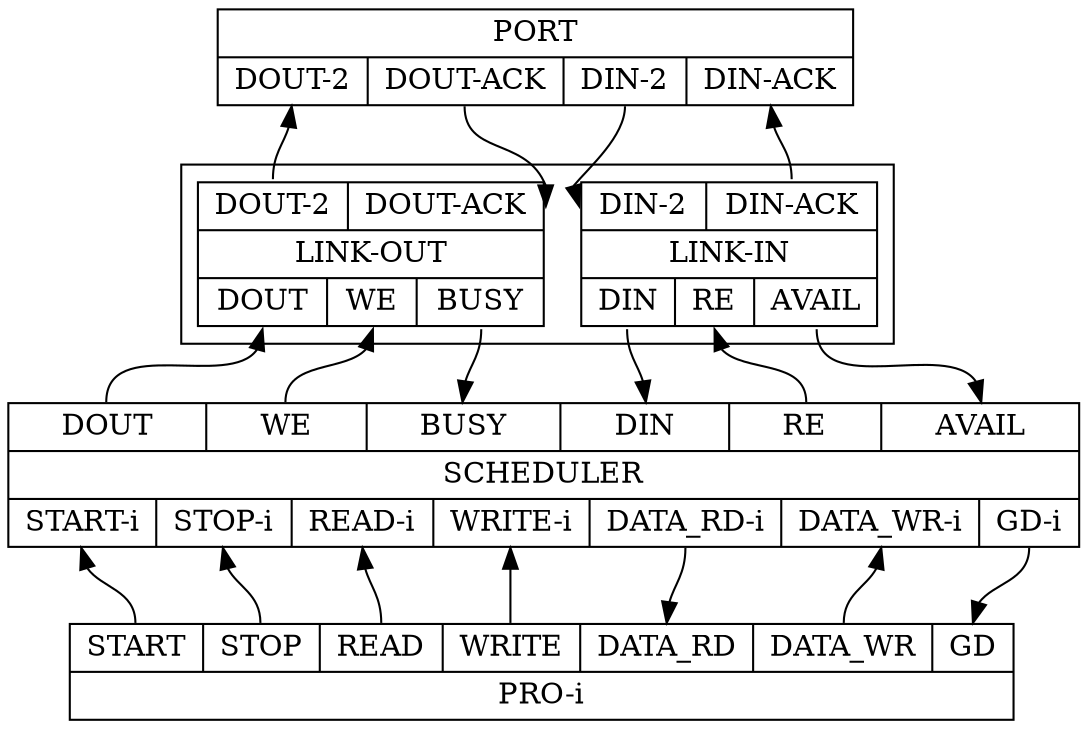 digraph H {
  PORT [shape=record,
        label="{PORT|\
                {<s1>DOUT-2|<s2>DOUT-ACK|<s3>DIN-2|<s4>DIN-ACK}}"];
  subgraph cluster0 {
    LINKOUT [shape=record,
            label="{{<e1>DOUT-2|<e2>DOUT-ACK}|\
                    LINK-OUT|\
                    {<s1>DOUT|<s2>WE|<s3>BUSY}}"];
    LINKIN [shape=record,
            label="{{<e1>DIN-2|<e2>DIN-ACK}|\
                    LINK-IN|\
                    {<s1>DIN|<s2>RE|<s3>AVAIL}}"];
  };
  SCHED [shape=record,
         label="{{<s1>DOUT|<s2>WE|<s3>BUSY|<s4>DIN|<s5>RE|<s6>AVAIL}|\
                 SCHEDULER|\
                 {<r1>START-i|<r2>STOP-i|\
                  <r3>READ-i|<r4>WRITE-i|<r5>DATA_RD-i|\
                  <r6>DATA_WR-i|<g1>GD-i}}"]; 
  PRO [shape=record,
       label="{{<rp1>START|<rp2>STOP|<rp3>READ|<rp4>WRITE|\
                <rp5>DATA_RD|<rp6>DATA_WR|<gp>GD}|PRO-i}"];
  SCHED:g1 -> PRO:gp;
  PRO:rp1 -> SCHED:r1;
  PRO:rp2 -> SCHED:r2;
  PRO:rp3 -> SCHED:r3;
  PRO:rp4 -> SCHED:r4;
  SCHED:r5 -> PRO:rp5; 
  PRO:rp6 -> SCHED:r6;
  SCHED:s1 -> LINKOUT:s1;
  SCHED:s2 -> LINKOUT:s2;
  LINKOUT:s3 -> SCHED:s3;
  SCHED:s5 -> LINKIN:s2;
  LINKIN:s1 -> SCHED:s4;
  LINKIN:s3 -> SCHED:s6;
  LINKOUT:e1 -> PORT:s1;
  PORT:s2 -> LINKOUT:e2;
  PORT:s3 -> LINKIN:e1;
  LINKIN:e2 -> PORT:s4;
}
